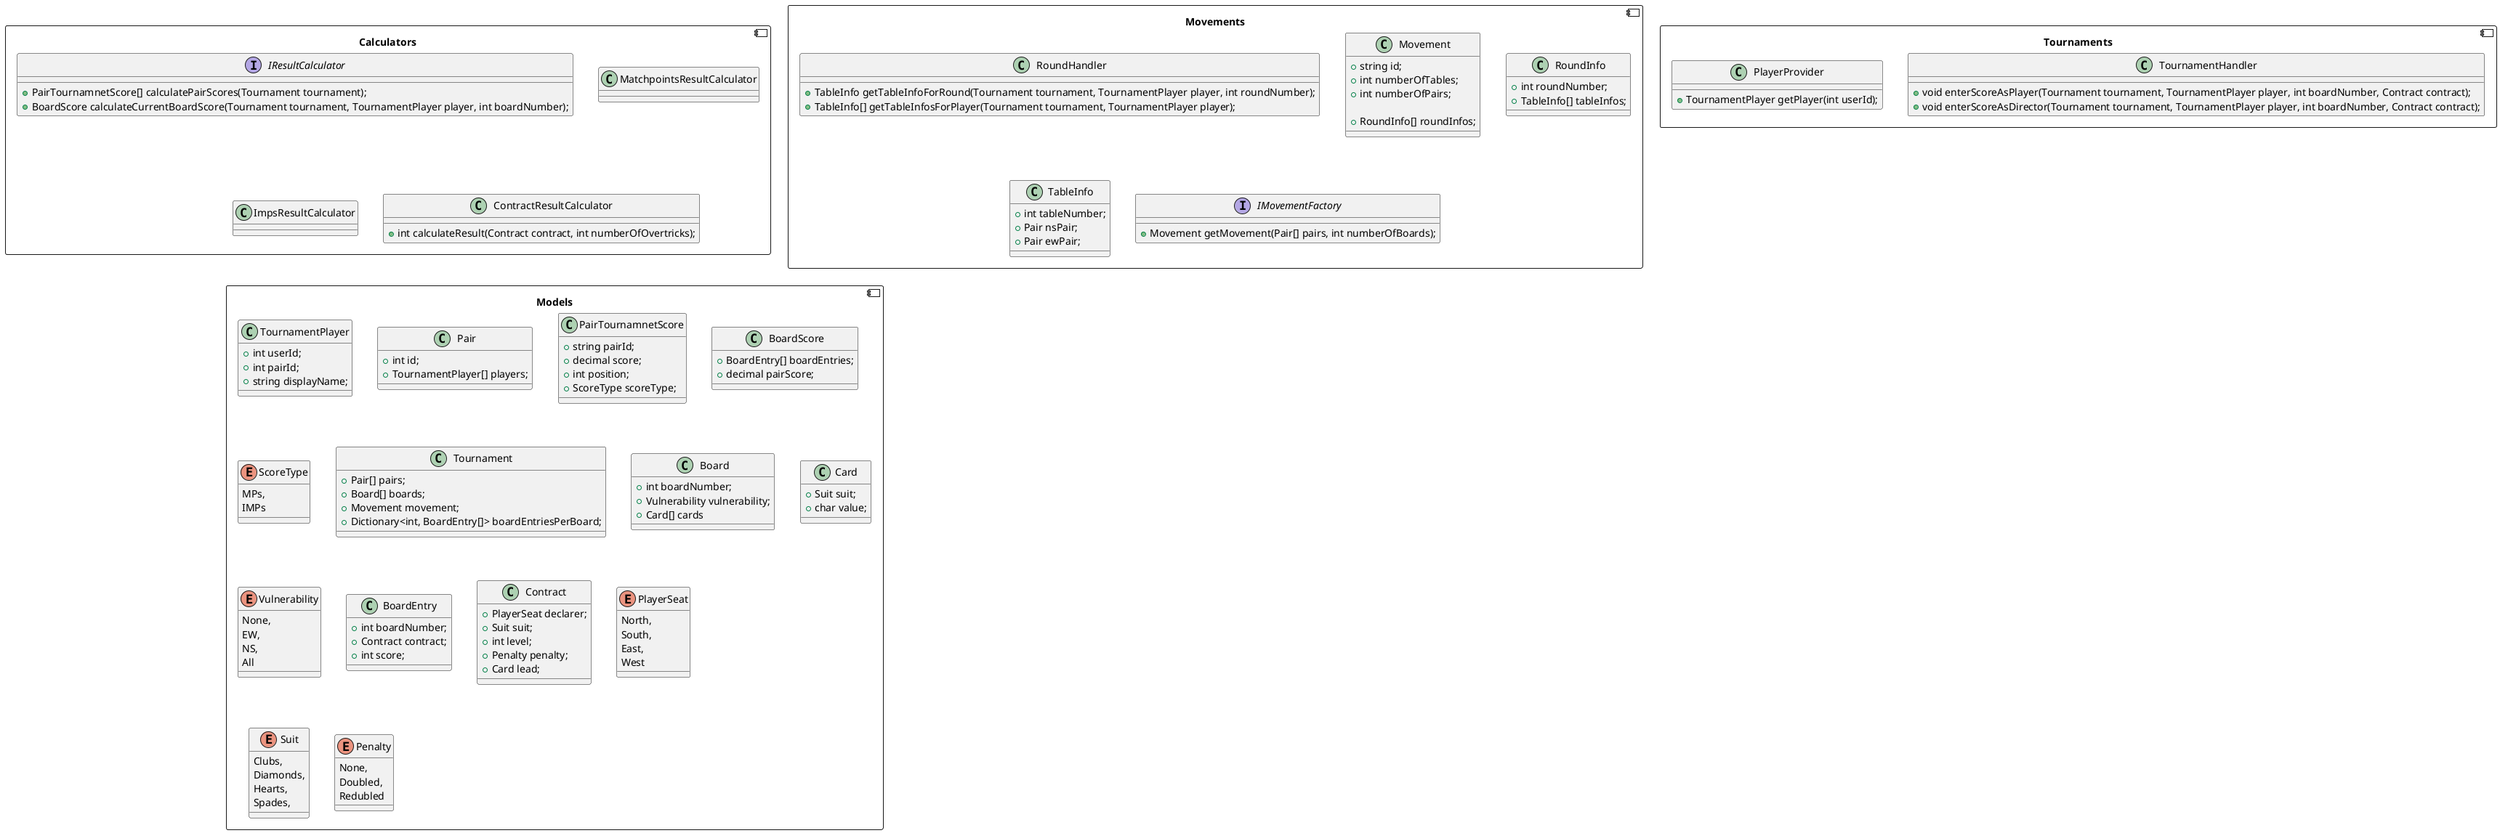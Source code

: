 @startuml

component Calculators {
		interface IResultCalculator {
				+PairTournamnetScore[] calculatePairScores(Tournament tournament);
				+BoardScore calculateCurrentBoardScore(Tournament tournament, TournamentPlayer player, int boardNumber);
		}

		class MatchpointsResultCalculator { }

		class ImpsResultCalculator { }

		class ContractResultCalculator {
				+int calculateResult(Contract contract, int numberOfOvertricks);
		}
}

component Movements {
		class RoundHandler {
				+TableInfo getTableInfoForRound(Tournament tournament, TournamentPlayer player, int roundNumber);
				+TableInfo[] getTableInfosForPlayer(Tournament tournament, TournamentPlayer player);
		}

		class Movement {
				+string id;
				+int numberOfTables;
				+int numberOfPairs;

				+RoundInfo[] roundInfos;
		}

		class RoundInfo {
				+int roundNumber;
				+TableInfo[] tableInfos;
		}

		class TableInfo {
				+int tableNumber;
				+Pair nsPair;
				+Pair ewPair;
		}

		interface IMovementFactory {
				+Movement getMovement(Pair[] pairs, int numberOfBoards);
		}
}

component Tournaments {
		class TournamentHandler {
				+void enterScoreAsPlayer(Tournament tournament, TournamentPlayer player, int boardNumber, Contract contract);
				+void enterScoreAsDirector(Tournament tournament, TournamentPlayer player, int boardNumber, Contract contract);
		}

		class PlayerProvider {
				+TournamentPlayer getPlayer(int userId);
		}
}

component Models {
		class TournamentPlayer {
				+int userId;
				+int pairId;
				+string displayName;
		}

		class Pair {
				+int id;
				+TournamentPlayer[] players;
		}

		class PairTournamnetScore {
				+string pairId;
				+decimal score;
				+int position;
				+ScoreType scoreType;
		}

		class BoardScore {
				+BoardEntry[] boardEntries;
				+decimal pairScore;
		}

		enum ScoreType {
				MPs,
				IMPs
		}

		class Tournament {
				+Pair[] pairs;
				+Board[] boards;
				+Movement movement;
				+Dictionary<int, BoardEntry[]> boardEntriesPerBoard;
		}

		class Board {
				+int boardNumber;
				+Vulnerability vulnerability;
				+Card[] cards
		}

		class Card {
				+Suit suit;
				+char value;
		}

		enum Vulnerability {
				None,
				EW,
				NS,
				All
		}

		class BoardEntry {
				+int boardNumber;
				+Contract contract;
				+int score;
		}

		class Contract {
				+PlayerSeat declarer;
				+Suit suit;
				+int level;
				+Penalty penalty;
				+Card lead;
		}

		enum PlayerSeat {
				North,
				South,
				East,
				West
		}

		enum Suit {
				Clubs,
				Diamonds,
				Hearts,
				Spades,
		}

		enum Penalty {
				None,
				Doubled,
				Redubled
		}
}

@enduml
